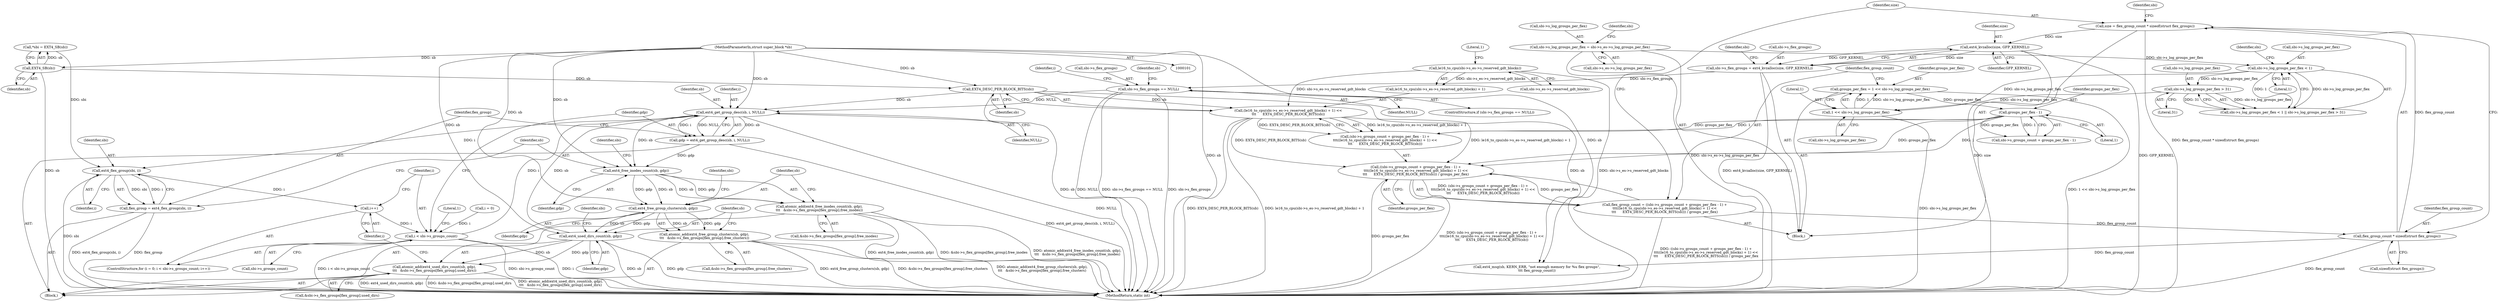 digraph "0_linux_d50f2ab6f050311dbf7b8f5501b25f0bf64a439b@API" {
"1000180" [label="(Call,size = flex_group_count * sizeof(struct flex_groups))"];
"1000182" [label="(Call,flex_group_count * sizeof(struct flex_groups))"];
"1000157" [label="(Call,flex_group_count = ((sbi->s_groups_count + groups_per_flex - 1) +\n\t\t\t((le16_to_cpu(sbi->s_es->s_reserved_gdt_blocks) + 1) <<\n\t\t\t      EXT4_DESC_PER_BLOCK_BITS(sb))) / groups_per_flex)"];
"1000159" [label="(Call,((sbi->s_groups_count + groups_per_flex - 1) +\n\t\t\t((le16_to_cpu(sbi->s_es->s_reserved_gdt_blocks) + 1) <<\n\t\t\t      EXT4_DESC_PER_BLOCK_BITS(sb))) / groups_per_flex)"];
"1000165" [label="(Call,groups_per_flex - 1)"];
"1000150" [label="(Call,groups_per_flex = 1 << sbi->s_log_groups_per_flex)"];
"1000152" [label="(Call,1 << sbi->s_log_groups_per_flex)"];
"1000132" [label="(Call,sbi->s_log_groups_per_flex < 1)"];
"1000121" [label="(Call,sbi->s_log_groups_per_flex = sbi->s_es->s_log_groups_per_flex)"];
"1000137" [label="(Call,sbi->s_log_groups_per_flex > 31)"];
"1000168" [label="(Call,(le16_to_cpu(sbi->s_es->s_reserved_gdt_blocks) + 1) <<\n\t\t\t      EXT4_DESC_PER_BLOCK_BITS(sb))"];
"1000170" [label="(Call,le16_to_cpu(sbi->s_es->s_reserved_gdt_blocks))"];
"1000177" [label="(Call,EXT4_DESC_PER_BLOCK_BITS(sb))"];
"1000107" [label="(Call,EXT4_SB(sb))"];
"1000102" [label="(MethodParameterIn,struct super_block *sb)"];
"1000190" [label="(Call,ext4_kvzalloc(size, GFP_KERNEL))"];
"1000186" [label="(Call,sbi->s_flex_groups = ext4_kvzalloc(size, GFP_KERNEL))"];
"1000194" [label="(Call,sbi->s_flex_groups == NULL)"];
"1000220" [label="(Call,ext4_get_group_desc(sb, i, NULL))"];
"1000218" [label="(Call,gdp = ext4_get_group_desc(sb, i, NULL))"];
"1000230" [label="(Call,ext4_free_inodes_count(sb, gdp))"];
"1000229" [label="(Call,atomic_add(ext4_free_inodes_count(sb, gdp),\n\t\t\t   &sbi->s_flex_groups[flex_group].free_inodes))"];
"1000242" [label="(Call,ext4_free_group_clusters(sb, gdp))"];
"1000241" [label="(Call,atomic_add(ext4_free_group_clusters(sb, gdp),\n\t\t\t   &sbi->s_flex_groups[flex_group].free_clusters))"];
"1000254" [label="(Call,ext4_used_dirs_count(sb, gdp))"];
"1000253" [label="(Call,atomic_add(ext4_used_dirs_count(sb, gdp),\n\t\t\t   &sbi->s_flex_groups[flex_group].used_dirs))"];
"1000226" [label="(Call,ext4_flex_group(sbi, i))"];
"1000215" [label="(Call,i++)"];
"1000210" [label="(Call,i < sbi->s_groups_count)"];
"1000224" [label="(Call,flex_group = ext4_flex_group(sbi, i))"];
"1000182" [label="(Call,flex_group_count * sizeof(struct flex_groups))"];
"1000208" [label="(Identifier,i)"];
"1000212" [label="(Call,sbi->s_groups_count)"];
"1000210" [label="(Call,i < sbi->s_groups_count)"];
"1000194" [label="(Call,sbi->s_flex_groups == NULL)"];
"1000216" [label="(Identifier,i)"];
"1000257" [label="(Call,&sbi->s_flex_groups[flex_group].used_dirs)"];
"1000222" [label="(Identifier,i)"];
"1000161" [label="(Call,sbi->s_groups_count + groups_per_flex - 1)"];
"1000190" [label="(Call,ext4_kvzalloc(size, GFP_KERNEL))"];
"1000152" [label="(Call,1 << sbi->s_log_groups_per_flex)"];
"1000211" [label="(Identifier,i)"];
"1000193" [label="(ControlStructure,if (sbi->s_flex_groups == NULL))"];
"1000188" [label="(Identifier,sbi)"];
"1000165" [label="(Call,groups_per_flex - 1)"];
"1000105" [label="(Call,*sbi = EXT4_SB(sb))"];
"1000249" [label="(Identifier,sbi)"];
"1000253" [label="(Call,atomic_add(ext4_used_dirs_count(sb, gdp),\n\t\t\t   &sbi->s_flex_groups[flex_group].used_dirs))"];
"1000217" [label="(Block,)"];
"1000108" [label="(Identifier,sb)"];
"1000167" [label="(Literal,1)"];
"1000195" [label="(Call,sbi->s_flex_groups)"];
"1000171" [label="(Call,sbi->s_es->s_reserved_gdt_blocks)"];
"1000159" [label="(Call,((sbi->s_groups_count + groups_per_flex - 1) +\n\t\t\t((le16_to_cpu(sbi->s_es->s_reserved_gdt_blocks) + 1) <<\n\t\t\t      EXT4_DESC_PER_BLOCK_BITS(sb))) / groups_per_flex)"];
"1000137" [label="(Call,sbi->s_log_groups_per_flex > 31)"];
"1000170" [label="(Call,le16_to_cpu(sbi->s_es->s_reserved_gdt_blocks))"];
"1000177" [label="(Call,EXT4_DESC_PER_BLOCK_BITS(sb))"];
"1000166" [label="(Identifier,groups_per_flex)"];
"1000158" [label="(Identifier,flex_group_count)"];
"1000241" [label="(Call,atomic_add(ext4_free_group_clusters(sb, gdp),\n\t\t\t   &sbi->s_flex_groups[flex_group].free_clusters))"];
"1000232" [label="(Identifier,gdp)"];
"1000107" [label="(Call,EXT4_SB(sb))"];
"1000151" [label="(Identifier,groups_per_flex)"];
"1000184" [label="(Call,sizeof(struct flex_groups))"];
"1000261" [label="(Identifier,sbi)"];
"1000233" [label="(Call,&sbi->s_flex_groups[flex_group].free_inodes)"];
"1000131" [label="(Call,sbi->s_log_groups_per_flex < 1 || sbi->s_log_groups_per_flex > 31)"];
"1000266" [label="(Literal,1)"];
"1000160" [label="(Call,(sbi->s_groups_count + groups_per_flex - 1) +\n\t\t\t((le16_to_cpu(sbi->s_es->s_reserved_gdt_blocks) + 1) <<\n\t\t\t      EXT4_DESC_PER_BLOCK_BITS(sb)))"];
"1000191" [label="(Identifier,size)"];
"1000231" [label="(Identifier,sb)"];
"1000196" [label="(Identifier,sbi)"];
"1000134" [label="(Identifier,sbi)"];
"1000221" [label="(Identifier,sb)"];
"1000121" [label="(Call,sbi->s_log_groups_per_flex = sbi->s_es->s_log_groups_per_flex)"];
"1000150" [label="(Call,groups_per_flex = 1 << sbi->s_log_groups_per_flex)"];
"1000201" [label="(Identifier,sb)"];
"1000125" [label="(Call,sbi->s_es->s_log_groups_per_flex)"];
"1000138" [label="(Call,sbi->s_log_groups_per_flex)"];
"1000179" [label="(Identifier,groups_per_flex)"];
"1000220" [label="(Call,ext4_get_group_desc(sb, i, NULL))"];
"1000223" [label="(Identifier,NULL)"];
"1000207" [label="(Call,i = 0)"];
"1000225" [label="(Identifier,flex_group)"];
"1000122" [label="(Call,sbi->s_log_groups_per_flex)"];
"1000215" [label="(Call,i++)"];
"1000133" [label="(Call,sbi->s_log_groups_per_flex)"];
"1000256" [label="(Identifier,gdp)"];
"1000219" [label="(Identifier,gdp)"];
"1000154" [label="(Call,sbi->s_log_groups_per_flex)"];
"1000157" [label="(Call,flex_group_count = ((sbi->s_groups_count + groups_per_flex - 1) +\n\t\t\t((le16_to_cpu(sbi->s_es->s_reserved_gdt_blocks) + 1) <<\n\t\t\t      EXT4_DESC_PER_BLOCK_BITS(sb))) / groups_per_flex)"];
"1000139" [label="(Identifier,sbi)"];
"1000244" [label="(Identifier,gdp)"];
"1000192" [label="(Identifier,GFP_KERNEL)"];
"1000230" [label="(Call,ext4_free_inodes_count(sb, gdp))"];
"1000183" [label="(Identifier,flex_group_count)"];
"1000200" [label="(Call,ext4_msg(sb, KERN_ERR, \"not enough memory for %u flex groups\",\n\t\t\t flex_group_count))"];
"1000242" [label="(Call,ext4_free_group_clusters(sb, gdp))"];
"1000206" [label="(ControlStructure,for (i = 0; i < sbi->s_groups_count; i++))"];
"1000227" [label="(Identifier,sbi)"];
"1000178" [label="(Identifier,sb)"];
"1000169" [label="(Call,le16_to_cpu(sbi->s_es->s_reserved_gdt_blocks) + 1)"];
"1000153" [label="(Literal,1)"];
"1000270" [label="(MethodReturn,static int)"];
"1000224" [label="(Call,flex_group = ext4_flex_group(sbi, i))"];
"1000255" [label="(Identifier,sb)"];
"1000218" [label="(Call,gdp = ext4_get_group_desc(sb, i, NULL))"];
"1000228" [label="(Identifier,i)"];
"1000187" [label="(Call,sbi->s_flex_groups)"];
"1000102" [label="(MethodParameterIn,struct super_block *sb)"];
"1000132" [label="(Call,sbi->s_log_groups_per_flex < 1)"];
"1000254" [label="(Call,ext4_used_dirs_count(sb, gdp))"];
"1000141" [label="(Literal,31)"];
"1000237" [label="(Identifier,sbi)"];
"1000176" [label="(Literal,1)"];
"1000136" [label="(Literal,1)"];
"1000245" [label="(Call,&sbi->s_flex_groups[flex_group].free_clusters)"];
"1000103" [label="(Block,)"];
"1000180" [label="(Call,size = flex_group_count * sizeof(struct flex_groups))"];
"1000243" [label="(Identifier,sb)"];
"1000229" [label="(Call,atomic_add(ext4_free_inodes_count(sb, gdp),\n\t\t\t   &sbi->s_flex_groups[flex_group].free_inodes))"];
"1000168" [label="(Call,(le16_to_cpu(sbi->s_es->s_reserved_gdt_blocks) + 1) <<\n\t\t\t      EXT4_DESC_PER_BLOCK_BITS(sb))"];
"1000181" [label="(Identifier,size)"];
"1000198" [label="(Identifier,NULL)"];
"1000226" [label="(Call,ext4_flex_group(sbi, i))"];
"1000186" [label="(Call,sbi->s_flex_groups = ext4_kvzalloc(size, GFP_KERNEL))"];
"1000180" -> "1000103"  [label="AST: "];
"1000180" -> "1000182"  [label="CFG: "];
"1000181" -> "1000180"  [label="AST: "];
"1000182" -> "1000180"  [label="AST: "];
"1000188" -> "1000180"  [label="CFG: "];
"1000180" -> "1000270"  [label="DDG: flex_group_count * sizeof(struct flex_groups)"];
"1000182" -> "1000180"  [label="DDG: flex_group_count"];
"1000180" -> "1000190"  [label="DDG: size"];
"1000182" -> "1000184"  [label="CFG: "];
"1000183" -> "1000182"  [label="AST: "];
"1000184" -> "1000182"  [label="AST: "];
"1000182" -> "1000270"  [label="DDG: flex_group_count"];
"1000157" -> "1000182"  [label="DDG: flex_group_count"];
"1000182" -> "1000200"  [label="DDG: flex_group_count"];
"1000157" -> "1000103"  [label="AST: "];
"1000157" -> "1000159"  [label="CFG: "];
"1000158" -> "1000157"  [label="AST: "];
"1000159" -> "1000157"  [label="AST: "];
"1000181" -> "1000157"  [label="CFG: "];
"1000157" -> "1000270"  [label="DDG: ((sbi->s_groups_count + groups_per_flex - 1) +\n\t\t\t((le16_to_cpu(sbi->s_es->s_reserved_gdt_blocks) + 1) <<\n\t\t\t      EXT4_DESC_PER_BLOCK_BITS(sb))) / groups_per_flex"];
"1000159" -> "1000157"  [label="DDG: (sbi->s_groups_count + groups_per_flex - 1) +\n\t\t\t((le16_to_cpu(sbi->s_es->s_reserved_gdt_blocks) + 1) <<\n\t\t\t      EXT4_DESC_PER_BLOCK_BITS(sb))"];
"1000159" -> "1000157"  [label="DDG: groups_per_flex"];
"1000159" -> "1000179"  [label="CFG: "];
"1000160" -> "1000159"  [label="AST: "];
"1000179" -> "1000159"  [label="AST: "];
"1000159" -> "1000270"  [label="DDG: groups_per_flex"];
"1000159" -> "1000270"  [label="DDG: (sbi->s_groups_count + groups_per_flex - 1) +\n\t\t\t((le16_to_cpu(sbi->s_es->s_reserved_gdt_blocks) + 1) <<\n\t\t\t      EXT4_DESC_PER_BLOCK_BITS(sb))"];
"1000165" -> "1000159"  [label="DDG: groups_per_flex"];
"1000165" -> "1000159"  [label="DDG: 1"];
"1000168" -> "1000159"  [label="DDG: le16_to_cpu(sbi->s_es->s_reserved_gdt_blocks) + 1"];
"1000168" -> "1000159"  [label="DDG: EXT4_DESC_PER_BLOCK_BITS(sb)"];
"1000165" -> "1000161"  [label="AST: "];
"1000165" -> "1000167"  [label="CFG: "];
"1000166" -> "1000165"  [label="AST: "];
"1000167" -> "1000165"  [label="AST: "];
"1000161" -> "1000165"  [label="CFG: "];
"1000165" -> "1000160"  [label="DDG: groups_per_flex"];
"1000165" -> "1000160"  [label="DDG: 1"];
"1000165" -> "1000161"  [label="DDG: groups_per_flex"];
"1000165" -> "1000161"  [label="DDG: 1"];
"1000150" -> "1000165"  [label="DDG: groups_per_flex"];
"1000150" -> "1000103"  [label="AST: "];
"1000150" -> "1000152"  [label="CFG: "];
"1000151" -> "1000150"  [label="AST: "];
"1000152" -> "1000150"  [label="AST: "];
"1000158" -> "1000150"  [label="CFG: "];
"1000150" -> "1000270"  [label="DDG: 1 << sbi->s_log_groups_per_flex"];
"1000152" -> "1000150"  [label="DDG: 1"];
"1000152" -> "1000150"  [label="DDG: sbi->s_log_groups_per_flex"];
"1000152" -> "1000154"  [label="CFG: "];
"1000153" -> "1000152"  [label="AST: "];
"1000154" -> "1000152"  [label="AST: "];
"1000152" -> "1000270"  [label="DDG: sbi->s_log_groups_per_flex"];
"1000132" -> "1000152"  [label="DDG: sbi->s_log_groups_per_flex"];
"1000137" -> "1000152"  [label="DDG: sbi->s_log_groups_per_flex"];
"1000132" -> "1000131"  [label="AST: "];
"1000132" -> "1000136"  [label="CFG: "];
"1000133" -> "1000132"  [label="AST: "];
"1000136" -> "1000132"  [label="AST: "];
"1000139" -> "1000132"  [label="CFG: "];
"1000131" -> "1000132"  [label="CFG: "];
"1000132" -> "1000131"  [label="DDG: sbi->s_log_groups_per_flex"];
"1000132" -> "1000131"  [label="DDG: 1"];
"1000121" -> "1000132"  [label="DDG: sbi->s_log_groups_per_flex"];
"1000132" -> "1000137"  [label="DDG: sbi->s_log_groups_per_flex"];
"1000121" -> "1000103"  [label="AST: "];
"1000121" -> "1000125"  [label="CFG: "];
"1000122" -> "1000121"  [label="AST: "];
"1000125" -> "1000121"  [label="AST: "];
"1000134" -> "1000121"  [label="CFG: "];
"1000121" -> "1000270"  [label="DDG: sbi->s_es->s_log_groups_per_flex"];
"1000137" -> "1000131"  [label="AST: "];
"1000137" -> "1000141"  [label="CFG: "];
"1000138" -> "1000137"  [label="AST: "];
"1000141" -> "1000137"  [label="AST: "];
"1000131" -> "1000137"  [label="CFG: "];
"1000137" -> "1000131"  [label="DDG: sbi->s_log_groups_per_flex"];
"1000137" -> "1000131"  [label="DDG: 31"];
"1000168" -> "1000160"  [label="AST: "];
"1000168" -> "1000177"  [label="CFG: "];
"1000169" -> "1000168"  [label="AST: "];
"1000177" -> "1000168"  [label="AST: "];
"1000160" -> "1000168"  [label="CFG: "];
"1000168" -> "1000270"  [label="DDG: le16_to_cpu(sbi->s_es->s_reserved_gdt_blocks) + 1"];
"1000168" -> "1000270"  [label="DDG: EXT4_DESC_PER_BLOCK_BITS(sb)"];
"1000168" -> "1000160"  [label="DDG: le16_to_cpu(sbi->s_es->s_reserved_gdt_blocks) + 1"];
"1000168" -> "1000160"  [label="DDG: EXT4_DESC_PER_BLOCK_BITS(sb)"];
"1000170" -> "1000168"  [label="DDG: sbi->s_es->s_reserved_gdt_blocks"];
"1000177" -> "1000168"  [label="DDG: sb"];
"1000170" -> "1000169"  [label="AST: "];
"1000170" -> "1000171"  [label="CFG: "];
"1000171" -> "1000170"  [label="AST: "];
"1000176" -> "1000170"  [label="CFG: "];
"1000170" -> "1000270"  [label="DDG: sbi->s_es->s_reserved_gdt_blocks"];
"1000170" -> "1000169"  [label="DDG: sbi->s_es->s_reserved_gdt_blocks"];
"1000177" -> "1000178"  [label="CFG: "];
"1000178" -> "1000177"  [label="AST: "];
"1000177" -> "1000270"  [label="DDG: sb"];
"1000107" -> "1000177"  [label="DDG: sb"];
"1000102" -> "1000177"  [label="DDG: sb"];
"1000177" -> "1000200"  [label="DDG: sb"];
"1000177" -> "1000220"  [label="DDG: sb"];
"1000107" -> "1000105"  [label="AST: "];
"1000107" -> "1000108"  [label="CFG: "];
"1000108" -> "1000107"  [label="AST: "];
"1000105" -> "1000107"  [label="CFG: "];
"1000107" -> "1000270"  [label="DDG: sb"];
"1000107" -> "1000105"  [label="DDG: sb"];
"1000102" -> "1000107"  [label="DDG: sb"];
"1000102" -> "1000101"  [label="AST: "];
"1000102" -> "1000270"  [label="DDG: sb"];
"1000102" -> "1000200"  [label="DDG: sb"];
"1000102" -> "1000220"  [label="DDG: sb"];
"1000102" -> "1000230"  [label="DDG: sb"];
"1000102" -> "1000242"  [label="DDG: sb"];
"1000102" -> "1000254"  [label="DDG: sb"];
"1000190" -> "1000186"  [label="AST: "];
"1000190" -> "1000192"  [label="CFG: "];
"1000191" -> "1000190"  [label="AST: "];
"1000192" -> "1000190"  [label="AST: "];
"1000186" -> "1000190"  [label="CFG: "];
"1000190" -> "1000270"  [label="DDG: size"];
"1000190" -> "1000270"  [label="DDG: GFP_KERNEL"];
"1000190" -> "1000186"  [label="DDG: size"];
"1000190" -> "1000186"  [label="DDG: GFP_KERNEL"];
"1000186" -> "1000103"  [label="AST: "];
"1000187" -> "1000186"  [label="AST: "];
"1000196" -> "1000186"  [label="CFG: "];
"1000186" -> "1000270"  [label="DDG: ext4_kvzalloc(size, GFP_KERNEL)"];
"1000186" -> "1000194"  [label="DDG: sbi->s_flex_groups"];
"1000194" -> "1000193"  [label="AST: "];
"1000194" -> "1000198"  [label="CFG: "];
"1000195" -> "1000194"  [label="AST: "];
"1000198" -> "1000194"  [label="AST: "];
"1000201" -> "1000194"  [label="CFG: "];
"1000208" -> "1000194"  [label="CFG: "];
"1000194" -> "1000270"  [label="DDG: sbi->s_flex_groups == NULL"];
"1000194" -> "1000270"  [label="DDG: sbi->s_flex_groups"];
"1000194" -> "1000270"  [label="DDG: NULL"];
"1000194" -> "1000220"  [label="DDG: NULL"];
"1000220" -> "1000218"  [label="AST: "];
"1000220" -> "1000223"  [label="CFG: "];
"1000221" -> "1000220"  [label="AST: "];
"1000222" -> "1000220"  [label="AST: "];
"1000223" -> "1000220"  [label="AST: "];
"1000218" -> "1000220"  [label="CFG: "];
"1000220" -> "1000270"  [label="DDG: NULL"];
"1000220" -> "1000218"  [label="DDG: sb"];
"1000220" -> "1000218"  [label="DDG: i"];
"1000220" -> "1000218"  [label="DDG: NULL"];
"1000254" -> "1000220"  [label="DDG: sb"];
"1000210" -> "1000220"  [label="DDG: i"];
"1000220" -> "1000226"  [label="DDG: i"];
"1000220" -> "1000230"  [label="DDG: sb"];
"1000218" -> "1000217"  [label="AST: "];
"1000219" -> "1000218"  [label="AST: "];
"1000225" -> "1000218"  [label="CFG: "];
"1000218" -> "1000270"  [label="DDG: ext4_get_group_desc(sb, i, NULL)"];
"1000218" -> "1000230"  [label="DDG: gdp"];
"1000230" -> "1000229"  [label="AST: "];
"1000230" -> "1000232"  [label="CFG: "];
"1000231" -> "1000230"  [label="AST: "];
"1000232" -> "1000230"  [label="AST: "];
"1000237" -> "1000230"  [label="CFG: "];
"1000230" -> "1000229"  [label="DDG: sb"];
"1000230" -> "1000229"  [label="DDG: gdp"];
"1000230" -> "1000242"  [label="DDG: sb"];
"1000230" -> "1000242"  [label="DDG: gdp"];
"1000229" -> "1000217"  [label="AST: "];
"1000229" -> "1000233"  [label="CFG: "];
"1000233" -> "1000229"  [label="AST: "];
"1000243" -> "1000229"  [label="CFG: "];
"1000229" -> "1000270"  [label="DDG: &sbi->s_flex_groups[flex_group].free_inodes"];
"1000229" -> "1000270"  [label="DDG: atomic_add(ext4_free_inodes_count(sb, gdp),\n\t\t\t   &sbi->s_flex_groups[flex_group].free_inodes)"];
"1000229" -> "1000270"  [label="DDG: ext4_free_inodes_count(sb, gdp)"];
"1000242" -> "1000241"  [label="AST: "];
"1000242" -> "1000244"  [label="CFG: "];
"1000243" -> "1000242"  [label="AST: "];
"1000244" -> "1000242"  [label="AST: "];
"1000249" -> "1000242"  [label="CFG: "];
"1000242" -> "1000241"  [label="DDG: sb"];
"1000242" -> "1000241"  [label="DDG: gdp"];
"1000242" -> "1000254"  [label="DDG: sb"];
"1000242" -> "1000254"  [label="DDG: gdp"];
"1000241" -> "1000217"  [label="AST: "];
"1000241" -> "1000245"  [label="CFG: "];
"1000245" -> "1000241"  [label="AST: "];
"1000255" -> "1000241"  [label="CFG: "];
"1000241" -> "1000270"  [label="DDG: ext4_free_group_clusters(sb, gdp)"];
"1000241" -> "1000270"  [label="DDG: &sbi->s_flex_groups[flex_group].free_clusters"];
"1000241" -> "1000270"  [label="DDG: atomic_add(ext4_free_group_clusters(sb, gdp),\n\t\t\t   &sbi->s_flex_groups[flex_group].free_clusters)"];
"1000254" -> "1000253"  [label="AST: "];
"1000254" -> "1000256"  [label="CFG: "];
"1000255" -> "1000254"  [label="AST: "];
"1000256" -> "1000254"  [label="AST: "];
"1000261" -> "1000254"  [label="CFG: "];
"1000254" -> "1000270"  [label="DDG: sb"];
"1000254" -> "1000270"  [label="DDG: gdp"];
"1000254" -> "1000253"  [label="DDG: sb"];
"1000254" -> "1000253"  [label="DDG: gdp"];
"1000253" -> "1000217"  [label="AST: "];
"1000253" -> "1000257"  [label="CFG: "];
"1000257" -> "1000253"  [label="AST: "];
"1000216" -> "1000253"  [label="CFG: "];
"1000253" -> "1000270"  [label="DDG: atomic_add(ext4_used_dirs_count(sb, gdp),\n\t\t\t   &sbi->s_flex_groups[flex_group].used_dirs)"];
"1000253" -> "1000270"  [label="DDG: ext4_used_dirs_count(sb, gdp)"];
"1000253" -> "1000270"  [label="DDG: &sbi->s_flex_groups[flex_group].used_dirs"];
"1000226" -> "1000224"  [label="AST: "];
"1000226" -> "1000228"  [label="CFG: "];
"1000227" -> "1000226"  [label="AST: "];
"1000228" -> "1000226"  [label="AST: "];
"1000224" -> "1000226"  [label="CFG: "];
"1000226" -> "1000270"  [label="DDG: sbi"];
"1000226" -> "1000215"  [label="DDG: i"];
"1000226" -> "1000224"  [label="DDG: sbi"];
"1000226" -> "1000224"  [label="DDG: i"];
"1000105" -> "1000226"  [label="DDG: sbi"];
"1000215" -> "1000206"  [label="AST: "];
"1000215" -> "1000216"  [label="CFG: "];
"1000216" -> "1000215"  [label="AST: "];
"1000211" -> "1000215"  [label="CFG: "];
"1000215" -> "1000210"  [label="DDG: i"];
"1000210" -> "1000206"  [label="AST: "];
"1000210" -> "1000212"  [label="CFG: "];
"1000211" -> "1000210"  [label="AST: "];
"1000212" -> "1000210"  [label="AST: "];
"1000219" -> "1000210"  [label="CFG: "];
"1000266" -> "1000210"  [label="CFG: "];
"1000210" -> "1000270"  [label="DDG: i < sbi->s_groups_count"];
"1000210" -> "1000270"  [label="DDG: sbi->s_groups_count"];
"1000210" -> "1000270"  [label="DDG: i"];
"1000207" -> "1000210"  [label="DDG: i"];
"1000224" -> "1000217"  [label="AST: "];
"1000225" -> "1000224"  [label="AST: "];
"1000231" -> "1000224"  [label="CFG: "];
"1000224" -> "1000270"  [label="DDG: flex_group"];
"1000224" -> "1000270"  [label="DDG: ext4_flex_group(sbi, i)"];
}
